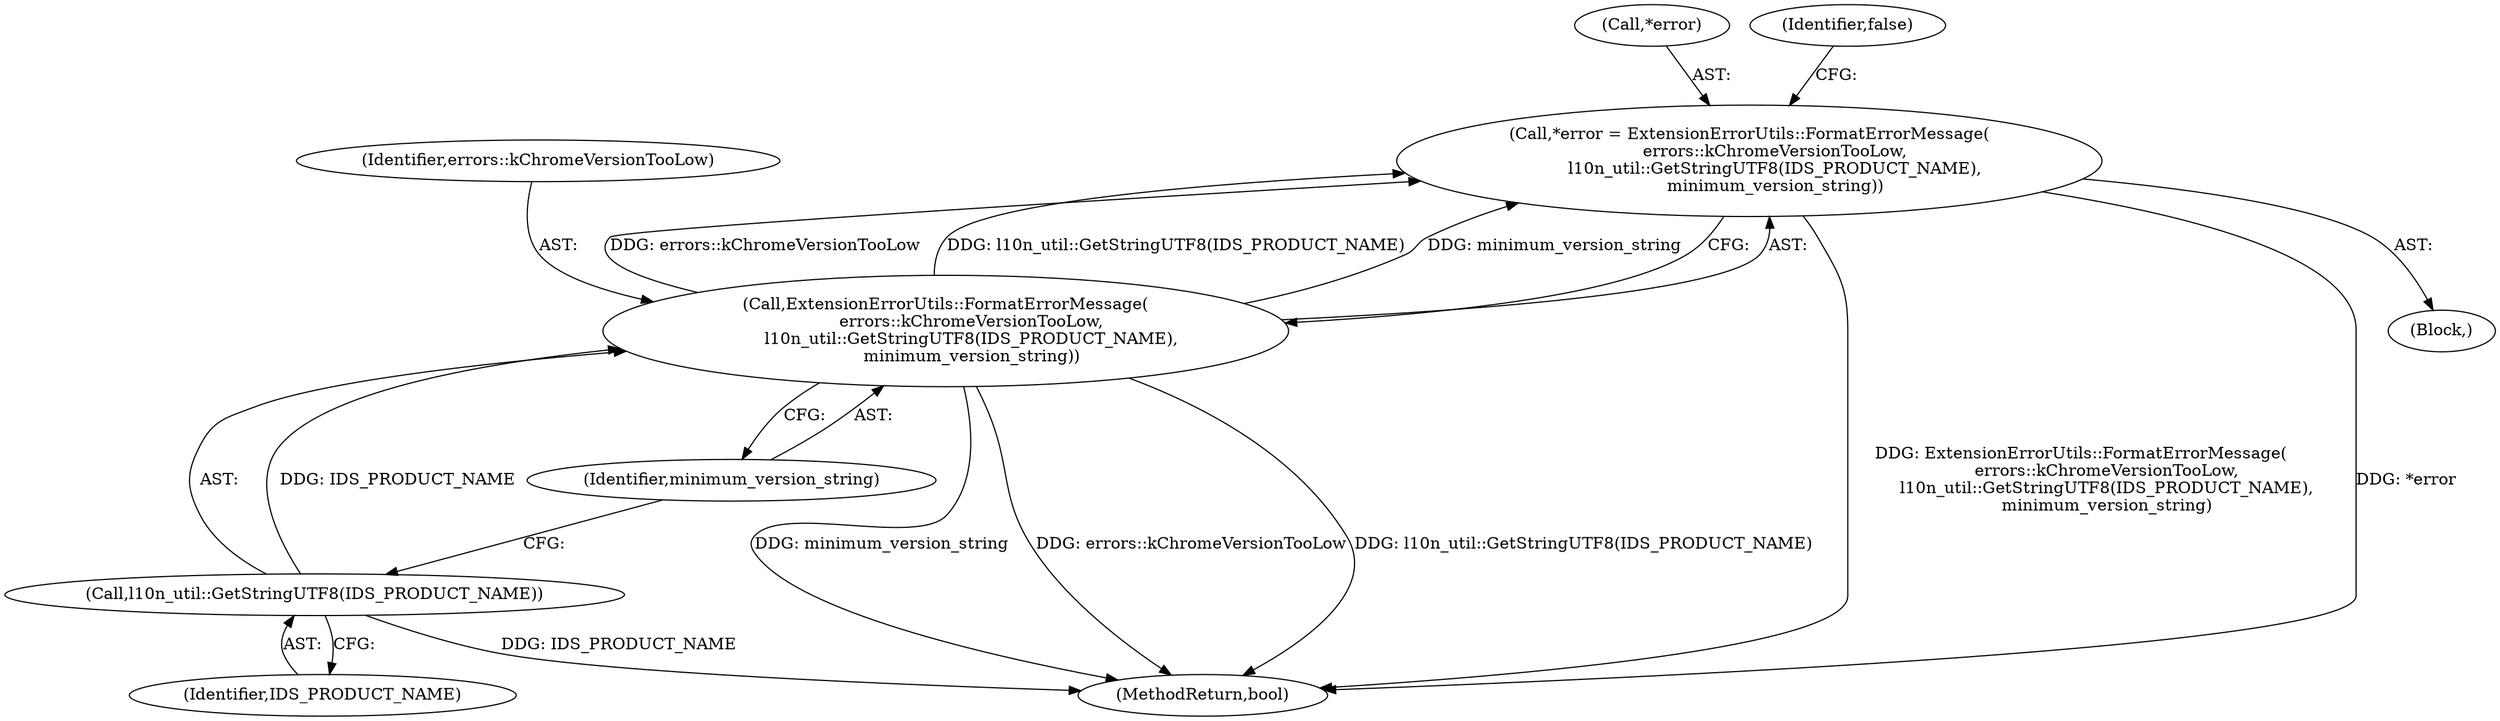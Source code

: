 digraph "0_Chrome_c63f2b7fe4fe2977f858a8e36d5f48db17eff2e7_30@pointer" {
"1000390" [label="(Call,*error = ExtensionErrorUtils::FormatErrorMessage(\n          errors::kChromeVersionTooLow,\n          l10n_util::GetStringUTF8(IDS_PRODUCT_NAME),\n          minimum_version_string))"];
"1000393" [label="(Call,ExtensionErrorUtils::FormatErrorMessage(\n          errors::kChromeVersionTooLow,\n          l10n_util::GetStringUTF8(IDS_PRODUCT_NAME),\n          minimum_version_string))"];
"1000395" [label="(Call,l10n_util::GetStringUTF8(IDS_PRODUCT_NAME))"];
"1000389" [label="(Block,)"];
"1000396" [label="(Identifier,IDS_PRODUCT_NAME)"];
"1000394" [label="(Identifier,errors::kChromeVersionTooLow)"];
"1000391" [label="(Call,*error)"];
"1002448" [label="(MethodReturn,bool)"];
"1000390" [label="(Call,*error = ExtensionErrorUtils::FormatErrorMessage(\n          errors::kChromeVersionTooLow,\n          l10n_util::GetStringUTF8(IDS_PRODUCT_NAME),\n          minimum_version_string))"];
"1000397" [label="(Identifier,minimum_version_string)"];
"1000395" [label="(Call,l10n_util::GetStringUTF8(IDS_PRODUCT_NAME))"];
"1000393" [label="(Call,ExtensionErrorUtils::FormatErrorMessage(\n          errors::kChromeVersionTooLow,\n          l10n_util::GetStringUTF8(IDS_PRODUCT_NAME),\n          minimum_version_string))"];
"1000399" [label="(Identifier,false)"];
"1000390" -> "1000389"  [label="AST: "];
"1000390" -> "1000393"  [label="CFG: "];
"1000391" -> "1000390"  [label="AST: "];
"1000393" -> "1000390"  [label="AST: "];
"1000399" -> "1000390"  [label="CFG: "];
"1000390" -> "1002448"  [label="DDG: ExtensionErrorUtils::FormatErrorMessage(\n          errors::kChromeVersionTooLow,\n          l10n_util::GetStringUTF8(IDS_PRODUCT_NAME),\n          minimum_version_string)"];
"1000390" -> "1002448"  [label="DDG: *error"];
"1000393" -> "1000390"  [label="DDG: errors::kChromeVersionTooLow"];
"1000393" -> "1000390"  [label="DDG: l10n_util::GetStringUTF8(IDS_PRODUCT_NAME)"];
"1000393" -> "1000390"  [label="DDG: minimum_version_string"];
"1000393" -> "1000397"  [label="CFG: "];
"1000394" -> "1000393"  [label="AST: "];
"1000395" -> "1000393"  [label="AST: "];
"1000397" -> "1000393"  [label="AST: "];
"1000393" -> "1002448"  [label="DDG: minimum_version_string"];
"1000393" -> "1002448"  [label="DDG: errors::kChromeVersionTooLow"];
"1000393" -> "1002448"  [label="DDG: l10n_util::GetStringUTF8(IDS_PRODUCT_NAME)"];
"1000395" -> "1000393"  [label="DDG: IDS_PRODUCT_NAME"];
"1000395" -> "1000396"  [label="CFG: "];
"1000396" -> "1000395"  [label="AST: "];
"1000397" -> "1000395"  [label="CFG: "];
"1000395" -> "1002448"  [label="DDG: IDS_PRODUCT_NAME"];
}
